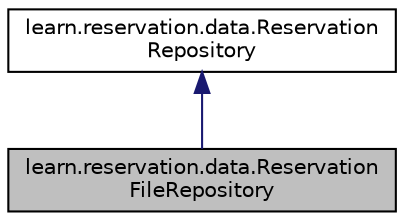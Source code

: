 digraph "learn.reservation.data.ReservationFileRepository"
{
 // LATEX_PDF_SIZE
  edge [fontname="Helvetica",fontsize="10",labelfontname="Helvetica",labelfontsize="10"];
  node [fontname="Helvetica",fontsize="10",shape=record];
  Node1 [label="learn.reservation.data.Reservation\lFileRepository",height=0.2,width=0.4,color="black", fillcolor="grey75", style="filled", fontcolor="black",tooltip=" "];
  Node2 -> Node1 [dir="back",color="midnightblue",fontsize="10",style="solid",fontname="Helvetica"];
  Node2 [label="learn.reservation.data.Reservation\lRepository",height=0.2,width=0.4,color="black", fillcolor="white", style="filled",URL="$interfacelearn_1_1reservation_1_1data_1_1_reservation_repository.html",tooltip=" "];
}
